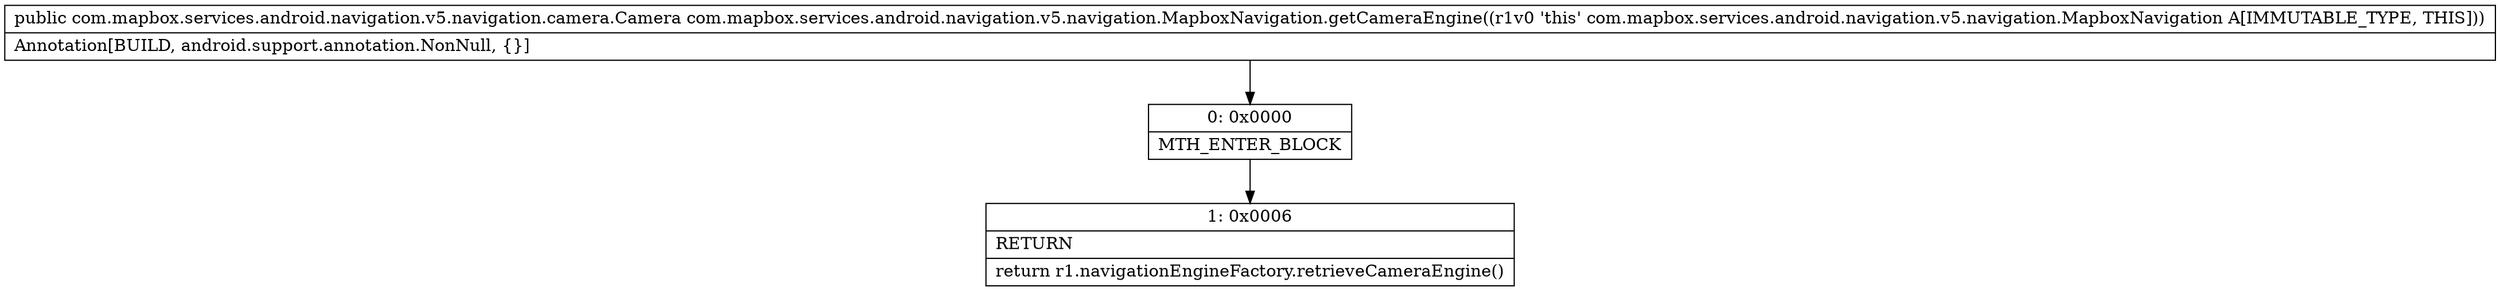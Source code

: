 digraph "CFG forcom.mapbox.services.android.navigation.v5.navigation.MapboxNavigation.getCameraEngine()Lcom\/mapbox\/services\/android\/navigation\/v5\/navigation\/camera\/Camera;" {
Node_0 [shape=record,label="{0\:\ 0x0000|MTH_ENTER_BLOCK\l}"];
Node_1 [shape=record,label="{1\:\ 0x0006|RETURN\l|return r1.navigationEngineFactory.retrieveCameraEngine()\l}"];
MethodNode[shape=record,label="{public com.mapbox.services.android.navigation.v5.navigation.camera.Camera com.mapbox.services.android.navigation.v5.navigation.MapboxNavigation.getCameraEngine((r1v0 'this' com.mapbox.services.android.navigation.v5.navigation.MapboxNavigation A[IMMUTABLE_TYPE, THIS]))  | Annotation[BUILD, android.support.annotation.NonNull, \{\}]\l}"];
MethodNode -> Node_0;
Node_0 -> Node_1;
}

